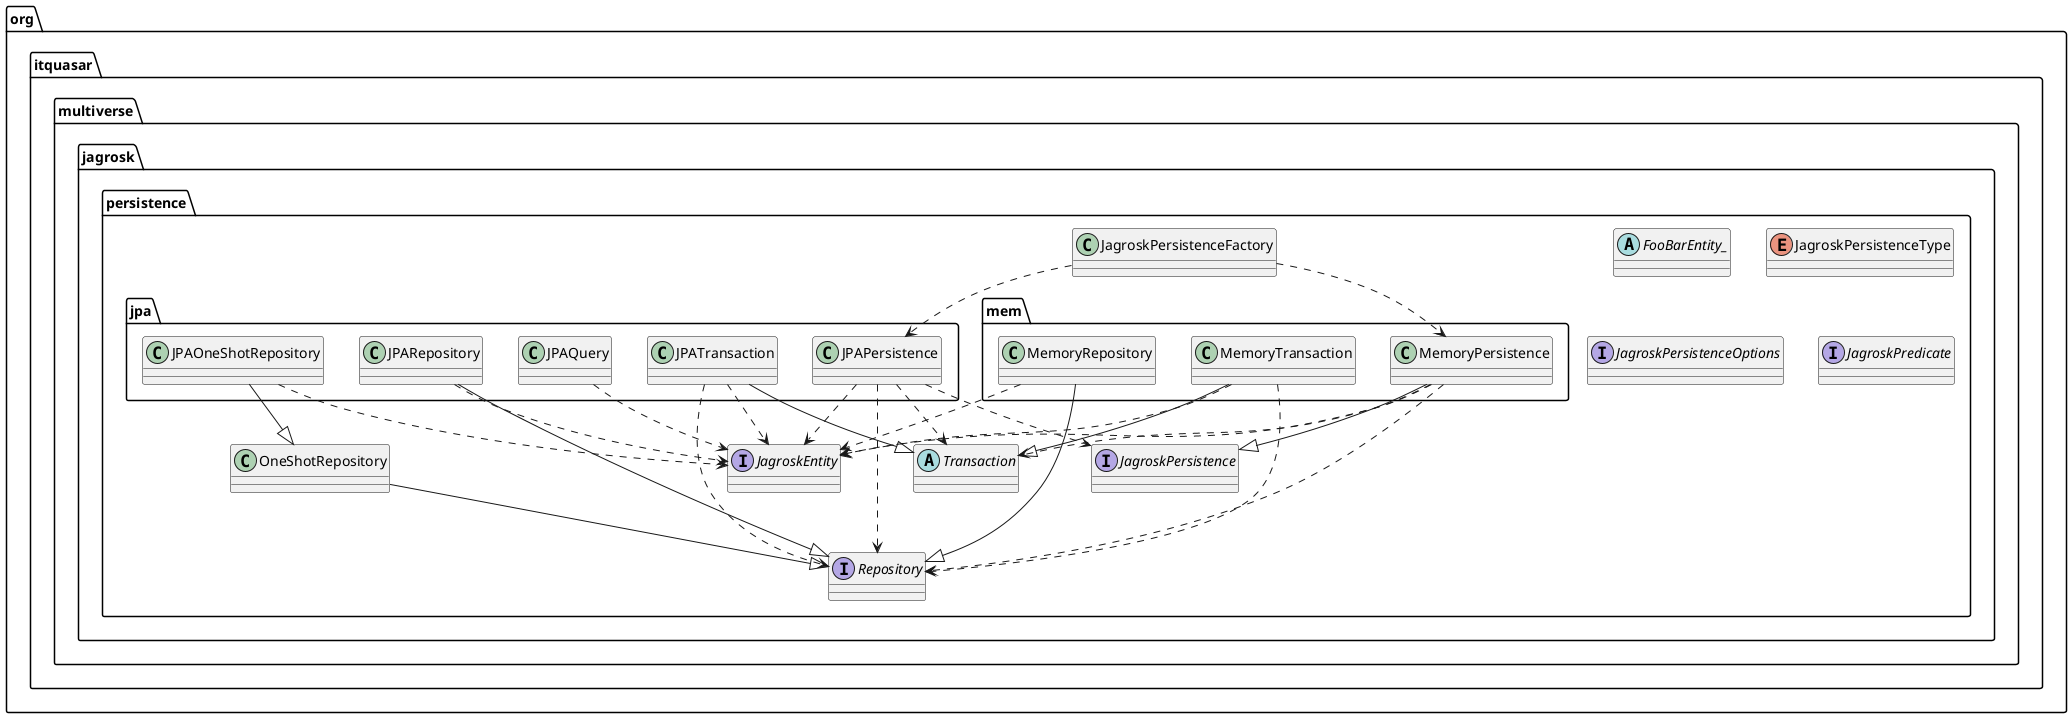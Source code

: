 @startuml
abstract class org.itquasar.multiverse.jagrosk.persistence.FooBarEntity_
abstract class org.itquasar.multiverse.jagrosk.persistence.Transaction
class org.itquasar.multiverse.jagrosk.persistence.JagroskPersistenceFactory
class org.itquasar.multiverse.jagrosk.persistence.OneShotRepository
class org.itquasar.multiverse.jagrosk.persistence.jpa.JPAOneShotRepository
class org.itquasar.multiverse.jagrosk.persistence.jpa.JPAPersistence
class org.itquasar.multiverse.jagrosk.persistence.jpa.JPAQuery
class org.itquasar.multiverse.jagrosk.persistence.jpa.JPARepository
class org.itquasar.multiverse.jagrosk.persistence.jpa.JPATransaction
class org.itquasar.multiverse.jagrosk.persistence.mem.MemoryPersistence
class org.itquasar.multiverse.jagrosk.persistence.mem.MemoryRepository
class org.itquasar.multiverse.jagrosk.persistence.mem.MemoryTransaction
enum org.itquasar.multiverse.jagrosk.persistence.JagroskPersistenceType
interface org.itquasar.multiverse.jagrosk.persistence.JagroskEntity
interface org.itquasar.multiverse.jagrosk.persistence.JagroskPersistence
interface org.itquasar.multiverse.jagrosk.persistence.JagroskPersistenceOptions
interface org.itquasar.multiverse.jagrosk.persistence.JagroskPredicate
interface org.itquasar.multiverse.jagrosk.persistence.Repository
org.itquasar.multiverse.jagrosk.persistence.JagroskPersistenceFactory ..> org.itquasar.multiverse.jagrosk.persistence.jpa.JPAPersistence
org.itquasar.multiverse.jagrosk.persistence.JagroskPersistenceFactory ..> org.itquasar.multiverse.jagrosk.persistence.mem.MemoryPersistence
org.itquasar.multiverse.jagrosk.persistence.OneShotRepository --|> org.itquasar.multiverse.jagrosk.persistence.Repository
org.itquasar.multiverse.jagrosk.persistence.jpa.JPAOneShotRepository --|> org.itquasar.multiverse.jagrosk.persistence.OneShotRepository
org.itquasar.multiverse.jagrosk.persistence.jpa.JPAOneShotRepository ..> org.itquasar.multiverse.jagrosk.persistence.JagroskEntity
org.itquasar.multiverse.jagrosk.persistence.jpa.JPAPersistence ..> org.itquasar.multiverse.jagrosk.persistence.Transaction
org.itquasar.multiverse.jagrosk.persistence.jpa.JPAPersistence ..> org.itquasar.multiverse.jagrosk.persistence.JagroskEntity
org.itquasar.multiverse.jagrosk.persistence.jpa.JPAPersistence ..> org.itquasar.multiverse.jagrosk.persistence.JagroskPersistence
org.itquasar.multiverse.jagrosk.persistence.jpa.JPAPersistence ..> org.itquasar.multiverse.jagrosk.persistence.Repository
org.itquasar.multiverse.jagrosk.persistence.jpa.JPAQuery ..> org.itquasar.multiverse.jagrosk.persistence.JagroskEntity
org.itquasar.multiverse.jagrosk.persistence.jpa.JPARepository ..> org.itquasar.multiverse.jagrosk.persistence.JagroskEntity
org.itquasar.multiverse.jagrosk.persistence.jpa.JPARepository --|> org.itquasar.multiverse.jagrosk.persistence.Repository
org.itquasar.multiverse.jagrosk.persistence.jpa.JPATransaction --|> org.itquasar.multiverse.jagrosk.persistence.Transaction
org.itquasar.multiverse.jagrosk.persistence.jpa.JPATransaction ..> org.itquasar.multiverse.jagrosk.persistence.JagroskEntity
org.itquasar.multiverse.jagrosk.persistence.jpa.JPATransaction ..> org.itquasar.multiverse.jagrosk.persistence.Repository
org.itquasar.multiverse.jagrosk.persistence.mem.MemoryPersistence ..> org.itquasar.multiverse.jagrosk.persistence.Transaction
org.itquasar.multiverse.jagrosk.persistence.mem.MemoryPersistence ..> org.itquasar.multiverse.jagrosk.persistence.JagroskEntity
org.itquasar.multiverse.jagrosk.persistence.mem.MemoryPersistence --|> org.itquasar.multiverse.jagrosk.persistence.JagroskPersistence
org.itquasar.multiverse.jagrosk.persistence.mem.MemoryPersistence ..> org.itquasar.multiverse.jagrosk.persistence.Repository
org.itquasar.multiverse.jagrosk.persistence.mem.MemoryRepository ..> org.itquasar.multiverse.jagrosk.persistence.JagroskEntity
org.itquasar.multiverse.jagrosk.persistence.mem.MemoryRepository --|> org.itquasar.multiverse.jagrosk.persistence.Repository
org.itquasar.multiverse.jagrosk.persistence.mem.MemoryTransaction --|> org.itquasar.multiverse.jagrosk.persistence.Transaction
org.itquasar.multiverse.jagrosk.persistence.mem.MemoryTransaction ..> org.itquasar.multiverse.jagrosk.persistence.JagroskEntity
org.itquasar.multiverse.jagrosk.persistence.mem.MemoryTransaction ..> org.itquasar.multiverse.jagrosk.persistence.Repository
@enduml